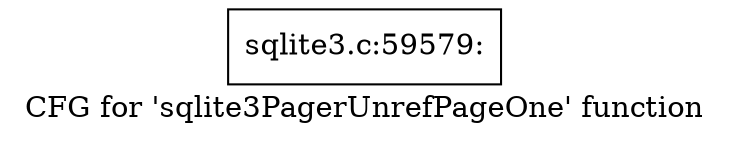 digraph "CFG for 'sqlite3PagerUnrefPageOne' function" {
	label="CFG for 'sqlite3PagerUnrefPageOne' function";

	Node0x55c0f58b2210 [shape=record,label="{sqlite3.c:59579:}"];
}
